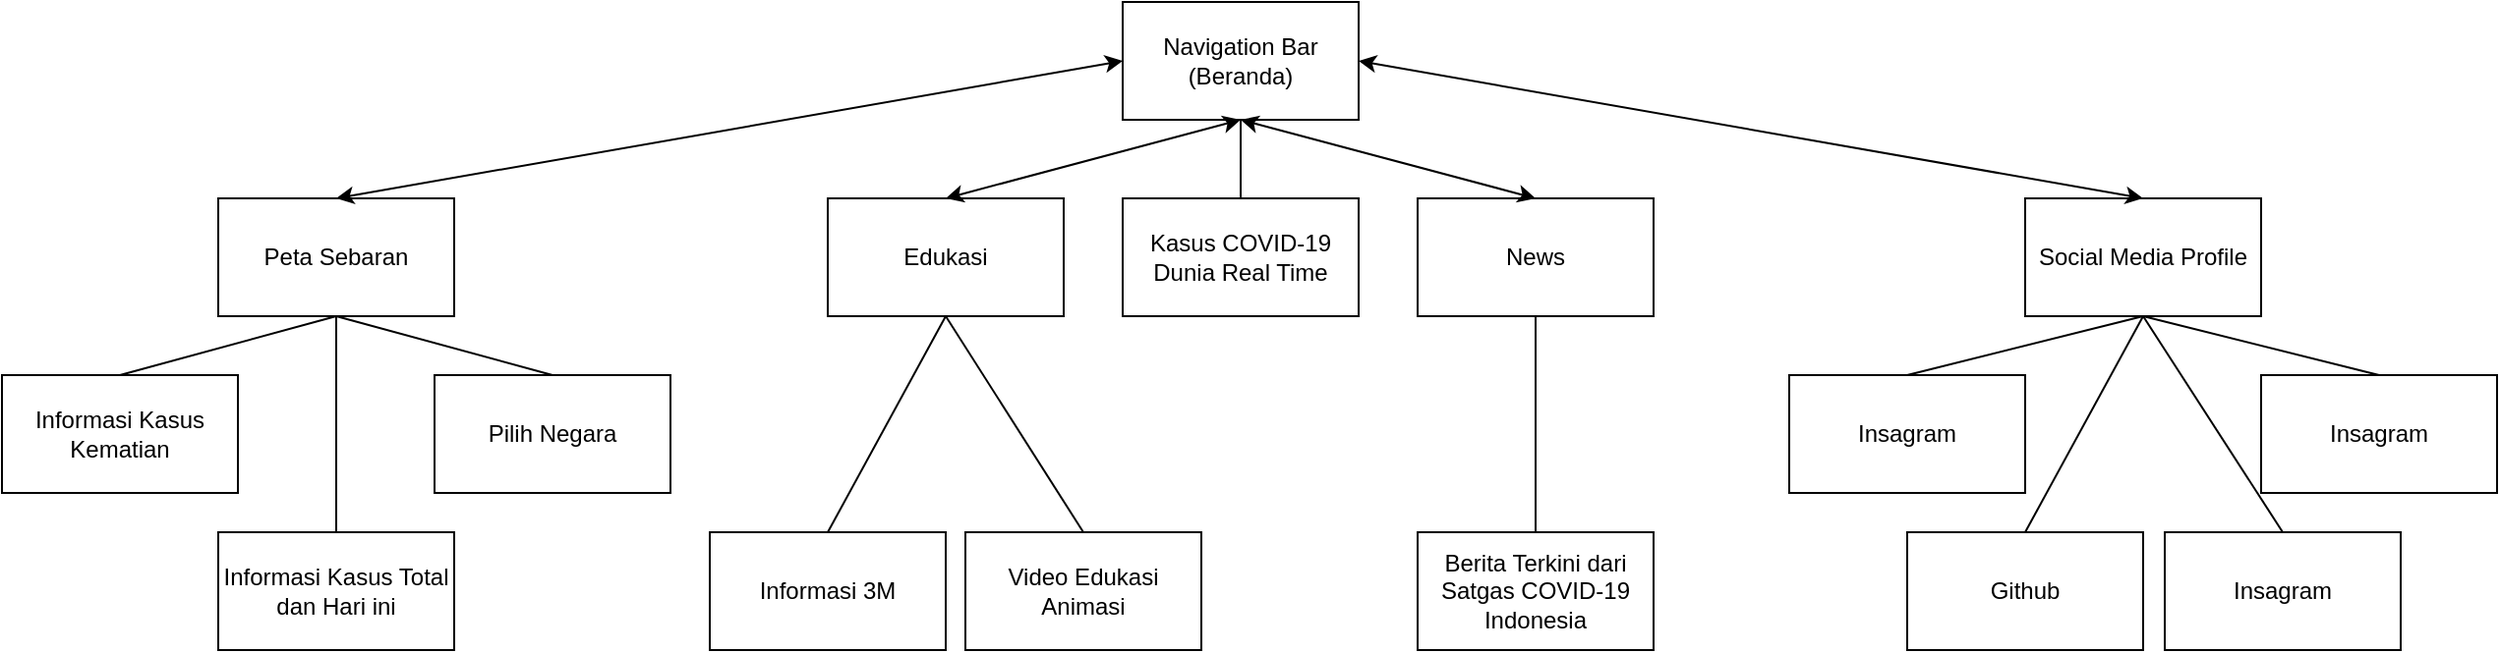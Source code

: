 <mxfile version="13.9.9" type="device"><diagram id="C5RBs43oDa-KdzZeNtuy" name="Page-1"><mxGraphModel dx="2120" dy="585" grid="1" gridSize="10" guides="1" tooltips="1" connect="1" arrows="1" fold="1" page="1" pageScale="1" pageWidth="1200" pageHeight="1920" math="0" shadow="0"><root><mxCell id="WIyWlLk6GJQsqaUBKTNV-0"/><mxCell id="WIyWlLk6GJQsqaUBKTNV-1" parent="WIyWlLk6GJQsqaUBKTNV-0"/><mxCell id="SX4ADaQkrChw2jG-FF9V-1" value="Navigation Bar&lt;br&gt;(Beranda)" style="rounded=0;whiteSpace=wrap;html=1;" parent="WIyWlLk6GJQsqaUBKTNV-1" vertex="1"><mxGeometry x="550" y="100" width="120" height="60" as="geometry"/></mxCell><mxCell id="SX4ADaQkrChw2jG-FF9V-2" value="News" style="rounded=0;whiteSpace=wrap;html=1;" parent="WIyWlLk6GJQsqaUBKTNV-1" vertex="1"><mxGeometry x="700" y="200" width="120" height="60" as="geometry"/></mxCell><mxCell id="SX4ADaQkrChw2jG-FF9V-3" value="Edukasi" style="rounded=0;whiteSpace=wrap;html=1;" parent="WIyWlLk6GJQsqaUBKTNV-1" vertex="1"><mxGeometry x="400" y="200" width="120" height="60" as="geometry"/></mxCell><mxCell id="SX4ADaQkrChw2jG-FF9V-4" value="Peta Sebaran" style="rounded=0;whiteSpace=wrap;html=1;" parent="WIyWlLk6GJQsqaUBKTNV-1" vertex="1"><mxGeometry x="90" y="200" width="120" height="60" as="geometry"/></mxCell><mxCell id="SX4ADaQkrChw2jG-FF9V-5" value="Social Media Profile" style="rounded=0;whiteSpace=wrap;html=1;" parent="WIyWlLk6GJQsqaUBKTNV-1" vertex="1"><mxGeometry x="1009" y="200" width="120" height="60" as="geometry"/></mxCell><mxCell id="SX4ADaQkrChw2jG-FF9V-7" value="Github" style="rounded=0;whiteSpace=wrap;html=1;" parent="WIyWlLk6GJQsqaUBKTNV-1" vertex="1"><mxGeometry x="949" y="370" width="120" height="60" as="geometry"/></mxCell><mxCell id="SX4ADaQkrChw2jG-FF9V-8" value="Insagram" style="rounded=0;whiteSpace=wrap;html=1;" parent="WIyWlLk6GJQsqaUBKTNV-1" vertex="1"><mxGeometry x="889" y="290" width="120" height="60" as="geometry"/></mxCell><mxCell id="SX4ADaQkrChw2jG-FF9V-9" value="Pilih Negara" style="rounded=0;whiteSpace=wrap;html=1;" parent="WIyWlLk6GJQsqaUBKTNV-1" vertex="1"><mxGeometry x="200" y="290" width="120" height="60" as="geometry"/></mxCell><mxCell id="SX4ADaQkrChw2jG-FF9V-10" value="Informasi Kasus Kematian" style="rounded=0;whiteSpace=wrap;html=1;" parent="WIyWlLk6GJQsqaUBKTNV-1" vertex="1"><mxGeometry x="-20" y="290" width="120" height="60" as="geometry"/></mxCell><mxCell id="SX4ADaQkrChw2jG-FF9V-11" value="Informasi Kasus Total dan Hari ini" style="rounded=0;whiteSpace=wrap;html=1;" parent="WIyWlLk6GJQsqaUBKTNV-1" vertex="1"><mxGeometry x="90" y="370" width="120" height="60" as="geometry"/></mxCell><mxCell id="SX4ADaQkrChw2jG-FF9V-18" value="" style="endArrow=none;html=1;exitX=0.5;exitY=0;exitDx=0;exitDy=0;entryX=0.5;entryY=1;entryDx=0;entryDy=0;" parent="WIyWlLk6GJQsqaUBKTNV-1" source="SX4ADaQkrChw2jG-FF9V-11" target="SX4ADaQkrChw2jG-FF9V-4" edge="1"><mxGeometry width="50" height="50" relative="1" as="geometry"><mxPoint x="110" y="310" as="sourcePoint"/><mxPoint x="360" y="420" as="targetPoint"/></mxGeometry></mxCell><mxCell id="SX4ADaQkrChw2jG-FF9V-19" value="" style="endArrow=none;html=1;exitX=0.5;exitY=0;exitDx=0;exitDy=0;entryX=0.5;entryY=1;entryDx=0;entryDy=0;" parent="WIyWlLk6GJQsqaUBKTNV-1" source="SX4ADaQkrChw2jG-FF9V-10" target="SX4ADaQkrChw2jG-FF9V-4" edge="1"><mxGeometry width="50" height="50" relative="1" as="geometry"><mxPoint x="70" y="310" as="sourcePoint"/><mxPoint x="120" y="260" as="targetPoint"/></mxGeometry></mxCell><mxCell id="SX4ADaQkrChw2jG-FF9V-20" value="" style="endArrow=none;html=1;exitX=0.5;exitY=0;exitDx=0;exitDy=0;entryX=0.5;entryY=1;entryDx=0;entryDy=0;" parent="WIyWlLk6GJQsqaUBKTNV-1" target="SX4ADaQkrChw2jG-FF9V-4" edge="1"><mxGeometry width="50" height="50" relative="1" as="geometry"><mxPoint x="260" y="290" as="sourcePoint"/><mxPoint x="310" y="260" as="targetPoint"/></mxGeometry></mxCell><mxCell id="SX4ADaQkrChw2jG-FF9V-21" value="" style="endArrow=none;html=1;exitX=0.5;exitY=0;exitDx=0;exitDy=0;entryX=0.5;entryY=1;entryDx=0;entryDy=0;" parent="WIyWlLk6GJQsqaUBKTNV-1" source="SX4ADaQkrChw2jG-FF9V-8" target="SX4ADaQkrChw2jG-FF9V-5" edge="1"><mxGeometry width="50" height="50" relative="1" as="geometry"><mxPoint x="979" y="310" as="sourcePoint"/><mxPoint x="1029" y="260" as="targetPoint"/></mxGeometry></mxCell><mxCell id="SX4ADaQkrChw2jG-FF9V-22" value="" style="endArrow=none;html=1;exitX=0.5;exitY=0;exitDx=0;exitDy=0;entryX=0.5;entryY=1;entryDx=0;entryDy=0;" parent="WIyWlLk6GJQsqaUBKTNV-1" source="SX4ADaQkrChw2jG-FF9V-7" target="SX4ADaQkrChw2jG-FF9V-5" edge="1"><mxGeometry width="50" height="50" relative="1" as="geometry"><mxPoint x="1139" y="290" as="sourcePoint"/><mxPoint x="1179" y="260" as="targetPoint"/></mxGeometry></mxCell><mxCell id="SX4ADaQkrChw2jG-FF9V-23" value="Video Edukasi Animasi" style="rounded=0;whiteSpace=wrap;html=1;" parent="WIyWlLk6GJQsqaUBKTNV-1" vertex="1"><mxGeometry x="470" y="370" width="120" height="60" as="geometry"/></mxCell><mxCell id="SX4ADaQkrChw2jG-FF9V-24" value="" style="endArrow=none;html=1;exitX=0.5;exitY=0;exitDx=0;exitDy=0;entryX=0.5;entryY=1;entryDx=0;entryDy=0;" parent="WIyWlLk6GJQsqaUBKTNV-1" source="SX4ADaQkrChw2jG-FF9V-23" edge="1" target="SX4ADaQkrChw2jG-FF9V-3"><mxGeometry width="50" height="50" relative="1" as="geometry"><mxPoint x="400" y="310" as="sourcePoint"/><mxPoint x="450" y="260" as="targetPoint"/></mxGeometry></mxCell><mxCell id="NZr_3qWbqUks1mWE2nbn-0" value="Insagram" style="rounded=0;whiteSpace=wrap;html=1;" vertex="1" parent="WIyWlLk6GJQsqaUBKTNV-1"><mxGeometry x="1080" y="370" width="120" height="60" as="geometry"/></mxCell><mxCell id="NZr_3qWbqUks1mWE2nbn-6" value="" style="endArrow=none;html=1;entryX=0.5;entryY=0;entryDx=0;entryDy=0;" edge="1" parent="WIyWlLk6GJQsqaUBKTNV-1" target="NZr_3qWbqUks1mWE2nbn-0"><mxGeometry width="50" height="50" relative="1" as="geometry"><mxPoint x="1069" y="260" as="sourcePoint"/><mxPoint x="839" y="230" as="targetPoint"/></mxGeometry></mxCell><mxCell id="NZr_3qWbqUks1mWE2nbn-7" value="Insagram" style="rounded=0;whiteSpace=wrap;html=1;" vertex="1" parent="WIyWlLk6GJQsqaUBKTNV-1"><mxGeometry x="1129" y="290" width="120" height="60" as="geometry"/></mxCell><mxCell id="NZr_3qWbqUks1mWE2nbn-8" value="" style="endArrow=none;html=1;exitX=0.5;exitY=0;exitDx=0;exitDy=0;" edge="1" parent="WIyWlLk6GJQsqaUBKTNV-1" source="NZr_3qWbqUks1mWE2nbn-7"><mxGeometry width="50" height="50" relative="1" as="geometry"><mxPoint x="829" y="280" as="sourcePoint"/><mxPoint x="1069" y="260" as="targetPoint"/></mxGeometry></mxCell><mxCell id="NZr_3qWbqUks1mWE2nbn-9" value="Informasi 3M" style="rounded=0;whiteSpace=wrap;html=1;" vertex="1" parent="WIyWlLk6GJQsqaUBKTNV-1"><mxGeometry x="340" y="370" width="120" height="60" as="geometry"/></mxCell><mxCell id="NZr_3qWbqUks1mWE2nbn-10" value="" style="endArrow=none;html=1;exitX=0.5;exitY=0;exitDx=0;exitDy=0;entryX=0.5;entryY=1;entryDx=0;entryDy=0;" edge="1" parent="WIyWlLk6GJQsqaUBKTNV-1" source="NZr_3qWbqUks1mWE2nbn-9" target="SX4ADaQkrChw2jG-FF9V-3"><mxGeometry width="50" height="50" relative="1" as="geometry"><mxPoint x="560" y="340" as="sourcePoint"/><mxPoint x="470" y="270" as="targetPoint"/></mxGeometry></mxCell><mxCell id="NZr_3qWbqUks1mWE2nbn-11" value="Berita Terkini dari Satgas COVID-19 Indonesia" style="rounded=0;whiteSpace=wrap;html=1;" vertex="1" parent="WIyWlLk6GJQsqaUBKTNV-1"><mxGeometry x="700" y="370" width="120" height="60" as="geometry"/></mxCell><mxCell id="NZr_3qWbqUks1mWE2nbn-12" value="" style="endArrow=none;html=1;exitX=0.5;exitY=1;exitDx=0;exitDy=0;entryX=0.5;entryY=0;entryDx=0;entryDy=0;" edge="1" parent="WIyWlLk6GJQsqaUBKTNV-1" source="SX4ADaQkrChw2jG-FF9V-2" target="NZr_3qWbqUks1mWE2nbn-11"><mxGeometry width="50" height="50" relative="1" as="geometry"><mxPoint x="544" y="340" as="sourcePoint"/><mxPoint x="474" y="270" as="targetPoint"/></mxGeometry></mxCell><mxCell id="NZr_3qWbqUks1mWE2nbn-15" value="" style="endArrow=classic;startArrow=classic;html=1;entryX=0;entryY=0.5;entryDx=0;entryDy=0;exitX=0.5;exitY=0;exitDx=0;exitDy=0;" edge="1" parent="WIyWlLk6GJQsqaUBKTNV-1" source="SX4ADaQkrChw2jG-FF9V-4" target="SX4ADaQkrChw2jG-FF9V-1"><mxGeometry width="50" height="50" relative="1" as="geometry"><mxPoint x="220" y="239.9" as="sourcePoint"/><mxPoint x="410" y="240" as="targetPoint"/></mxGeometry></mxCell><mxCell id="NZr_3qWbqUks1mWE2nbn-16" value="" style="endArrow=classic;startArrow=classic;html=1;entryX=0.5;entryY=0;entryDx=0;entryDy=0;exitX=0.5;exitY=1;exitDx=0;exitDy=0;" edge="1" parent="WIyWlLk6GJQsqaUBKTNV-1" source="SX4ADaQkrChw2jG-FF9V-1" target="SX4ADaQkrChw2jG-FF9V-2"><mxGeometry width="50" height="50" relative="1" as="geometry"><mxPoint x="530" y="240" as="sourcePoint"/><mxPoint x="610" y="170" as="targetPoint"/></mxGeometry></mxCell><mxCell id="NZr_3qWbqUks1mWE2nbn-17" value="" style="endArrow=classic;startArrow=classic;html=1;entryX=0.5;entryY=1;entryDx=0;entryDy=0;exitX=0.5;exitY=0;exitDx=0;exitDy=0;" edge="1" parent="WIyWlLk6GJQsqaUBKTNV-1" source="SX4ADaQkrChw2jG-FF9V-3" target="SX4ADaQkrChw2jG-FF9V-1"><mxGeometry width="50" height="50" relative="1" as="geometry"><mxPoint x="160.0" y="210" as="sourcePoint"/><mxPoint x="550" y="140" as="targetPoint"/></mxGeometry></mxCell><mxCell id="NZr_3qWbqUks1mWE2nbn-18" value="" style="endArrow=classic;startArrow=classic;html=1;entryX=0.5;entryY=0;entryDx=0;entryDy=0;exitX=1;exitY=0.5;exitDx=0;exitDy=0;" edge="1" parent="WIyWlLk6GJQsqaUBKTNV-1" source="SX4ADaQkrChw2jG-FF9V-1" target="SX4ADaQkrChw2jG-FF9V-5"><mxGeometry width="50" height="50" relative="1" as="geometry"><mxPoint x="610" y="170" as="sourcePoint"/><mxPoint x="744" y="210" as="targetPoint"/></mxGeometry></mxCell><mxCell id="NZr_3qWbqUks1mWE2nbn-19" value="Kasus COVID-19 Dunia Real Time" style="rounded=0;whiteSpace=wrap;html=1;" vertex="1" parent="WIyWlLk6GJQsqaUBKTNV-1"><mxGeometry x="550" y="200" width="120" height="60" as="geometry"/></mxCell><mxCell id="NZr_3qWbqUks1mWE2nbn-21" value="" style="endArrow=none;html=1;exitX=0.5;exitY=0;exitDx=0;exitDy=0;entryX=0.5;entryY=1;entryDx=0;entryDy=0;" edge="1" parent="WIyWlLk6GJQsqaUBKTNV-1" source="NZr_3qWbqUks1mWE2nbn-19" target="SX4ADaQkrChw2jG-FF9V-1"><mxGeometry width="50" height="50" relative="1" as="geometry"><mxPoint x="510" y="380" as="sourcePoint"/><mxPoint x="430" y="270" as="targetPoint"/></mxGeometry></mxCell></root></mxGraphModel></diagram></mxfile>